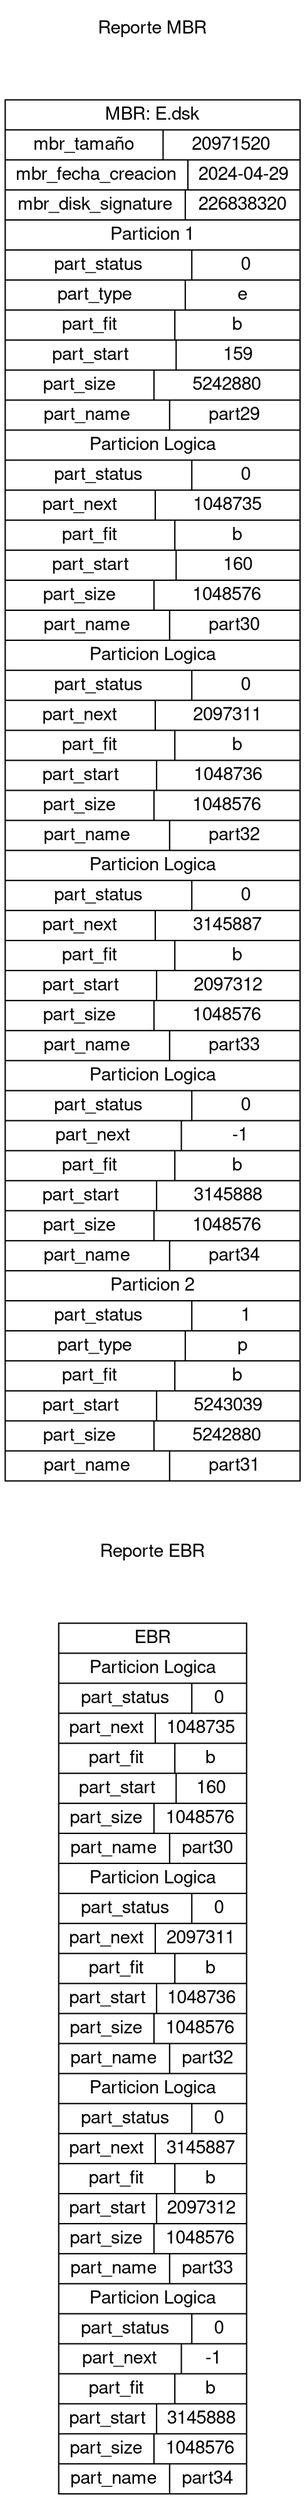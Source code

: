 
		digraph G {
 			fontname="Helvetica,Arial,sans-serif"
			node [fontname="Helvetica,Arial,sans-serif"]
			edge [fontname="Helvetica,Arial,sans-serif"]
			concentrate=True;
			rankdir=TB;
			node [shape=record];

			title [label="Reporte MBR" shape=plaintext fontname="Helvetica,Arial,sans-serif"];

  			mbr[label="
				{MBR: E.dsk|
					{mbr_tamaño|20971520}
					|{mbr_fecha_creacion|2024-04-29}
					|{mbr_disk_signature|226838320}
								
		|Particion 1
		|{part_status|0}
		|{part_type|e}
		|{part_fit|b}
		|{part_start|159}
		|{part_size|5242880}
		|{part_name|part29}
		|Particion Logica
		|{part_status|0}
		|{part_next|1048735}
		|{part_fit|b}
		|{part_start|160}
		|{part_size|1048576}
		|{part_name|part30}
		|Particion Logica
		|{part_status|0}
		|{part_next|2097311}
		|{part_fit|b}
		|{part_start|1048736}
		|{part_size|1048576}
		|{part_name|part32}
		|Particion Logica
		|{part_status|0}
		|{part_next|3145887}
		|{part_fit|b}
		|{part_start|2097312}
		|{part_size|1048576}
		|{part_name|part33}
		|Particion Logica
		|{part_status|0}
		|{part_next|-1}
		|{part_fit|b}
		|{part_start|3145888}
		|{part_size|1048576}
		|{part_name|part34}
		|Particion 2
		|{part_status|1}
		|{part_type|p}
		|{part_fit|b}
		|{part_start|5243039}
		|{part_size|5242880}
		|{part_name|part31}
				}
			"];
			title2 [label="Reporte EBR" shape=plaintext fontname="Helvetica,Arial,sans-serif"];
			
			ebr[label="
				{EBR
		|Particion Logica
		|{part_status|0}
		|{part_next|1048735}
		|{part_fit|b}
		|{part_start|160}
		|{part_size|1048576}
		|{part_name|part30}
		|Particion Logica
		|{part_status|0}
		|{part_next|2097311}
		|{part_fit|b}
		|{part_start|1048736}
		|{part_size|1048576}
		|{part_name|part32}
		|Particion Logica
		|{part_status|0}
		|{part_next|3145887}
		|{part_fit|b}
		|{part_start|2097312}
		|{part_size|1048576}
		|{part_name|part33}
		|Particion Logica
		|{part_status|0}
		|{part_next|-1}
		|{part_fit|b}
		|{part_start|3145888}
		|{part_size|1048576}
		|{part_name|part34}}
			"];

			title -> mbr [style=invis];
    		mbr -> title2[style=invis];
			title2 -> ebr[style=invis];
		}